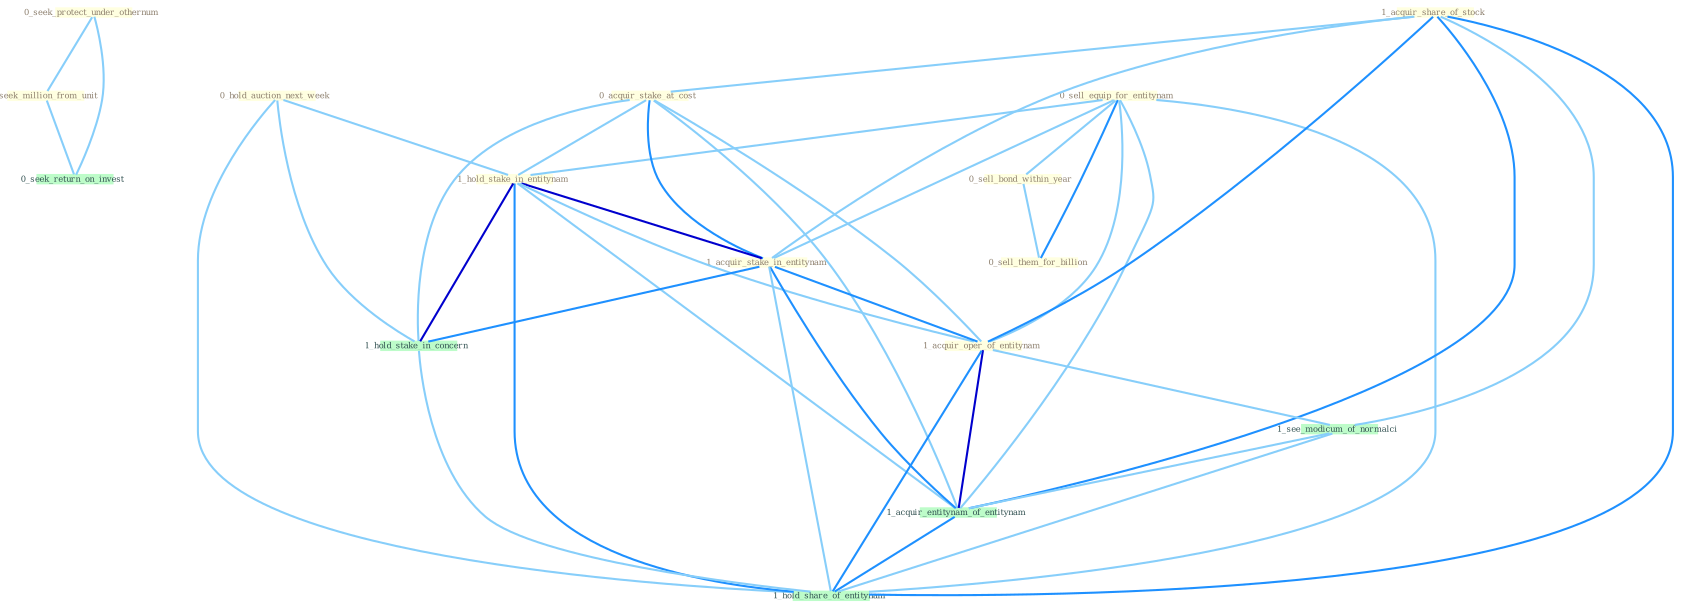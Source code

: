 Graph G{ 
    node
    [shape=polygon,style=filled,width=.5,height=.06,color="#BDFCC9",fixedsize=true,fontsize=4,
    fontcolor="#2f4f4f"];
    {node
    [color="#ffffe0", fontcolor="#8b7d6b"] "0_seek_protect_under_othernum " "0_sell_equip_for_entitynam " "1_acquir_share_of_stock " "0_hold_auction_next_week " "0_sell_bond_within_year " "0_acquir_stake_at_cost " "0_seek_million_from_unit " "1_hold_stake_in_entitynam " "1_acquir_stake_in_entitynam " "0_sell_them_for_billion " "1_acquir_oper_of_entitynam "}
{node [color="#fff0f5", fontcolor="#b22222"]}
edge [color="#B0E2FF"];

	"0_seek_protect_under_othernum " -- "0_seek_million_from_unit " [w="1", color="#87cefa" ];
	"0_seek_protect_under_othernum " -- "0_seek_return_on_invest " [w="1", color="#87cefa" ];
	"0_sell_equip_for_entitynam " -- "0_sell_bond_within_year " [w="1", color="#87cefa" ];
	"0_sell_equip_for_entitynam " -- "1_hold_stake_in_entitynam " [w="1", color="#87cefa" ];
	"0_sell_equip_for_entitynam " -- "1_acquir_stake_in_entitynam " [w="1", color="#87cefa" ];
	"0_sell_equip_for_entitynam " -- "0_sell_them_for_billion " [w="2", color="#1e90ff" , len=0.8];
	"0_sell_equip_for_entitynam " -- "1_acquir_oper_of_entitynam " [w="1", color="#87cefa" ];
	"0_sell_equip_for_entitynam " -- "1_acquir_entitynam_of_entitynam " [w="1", color="#87cefa" ];
	"0_sell_equip_for_entitynam " -- "1_hold_share_of_entitynam " [w="1", color="#87cefa" ];
	"1_acquir_share_of_stock " -- "0_acquir_stake_at_cost " [w="1", color="#87cefa" ];
	"1_acquir_share_of_stock " -- "1_acquir_stake_in_entitynam " [w="1", color="#87cefa" ];
	"1_acquir_share_of_stock " -- "1_acquir_oper_of_entitynam " [w="2", color="#1e90ff" , len=0.8];
	"1_acquir_share_of_stock " -- "1_see_modicum_of_normalci " [w="1", color="#87cefa" ];
	"1_acquir_share_of_stock " -- "1_acquir_entitynam_of_entitynam " [w="2", color="#1e90ff" , len=0.8];
	"1_acquir_share_of_stock " -- "1_hold_share_of_entitynam " [w="2", color="#1e90ff" , len=0.8];
	"0_hold_auction_next_week " -- "1_hold_stake_in_entitynam " [w="1", color="#87cefa" ];
	"0_hold_auction_next_week " -- "1_hold_stake_in_concern " [w="1", color="#87cefa" ];
	"0_hold_auction_next_week " -- "1_hold_share_of_entitynam " [w="1", color="#87cefa" ];
	"0_sell_bond_within_year " -- "0_sell_them_for_billion " [w="1", color="#87cefa" ];
	"0_acquir_stake_at_cost " -- "1_hold_stake_in_entitynam " [w="1", color="#87cefa" ];
	"0_acquir_stake_at_cost " -- "1_acquir_stake_in_entitynam " [w="2", color="#1e90ff" , len=0.8];
	"0_acquir_stake_at_cost " -- "1_acquir_oper_of_entitynam " [w="1", color="#87cefa" ];
	"0_acquir_stake_at_cost " -- "1_hold_stake_in_concern " [w="1", color="#87cefa" ];
	"0_acquir_stake_at_cost " -- "1_acquir_entitynam_of_entitynam " [w="1", color="#87cefa" ];
	"0_seek_million_from_unit " -- "0_seek_return_on_invest " [w="1", color="#87cefa" ];
	"1_hold_stake_in_entitynam " -- "1_acquir_stake_in_entitynam " [w="3", color="#0000cd" , len=0.6];
	"1_hold_stake_in_entitynam " -- "1_acquir_oper_of_entitynam " [w="1", color="#87cefa" ];
	"1_hold_stake_in_entitynam " -- "1_hold_stake_in_concern " [w="3", color="#0000cd" , len=0.6];
	"1_hold_stake_in_entitynam " -- "1_acquir_entitynam_of_entitynam " [w="1", color="#87cefa" ];
	"1_hold_stake_in_entitynam " -- "1_hold_share_of_entitynam " [w="2", color="#1e90ff" , len=0.8];
	"1_acquir_stake_in_entitynam " -- "1_acquir_oper_of_entitynam " [w="2", color="#1e90ff" , len=0.8];
	"1_acquir_stake_in_entitynam " -- "1_hold_stake_in_concern " [w="2", color="#1e90ff" , len=0.8];
	"1_acquir_stake_in_entitynam " -- "1_acquir_entitynam_of_entitynam " [w="2", color="#1e90ff" , len=0.8];
	"1_acquir_stake_in_entitynam " -- "1_hold_share_of_entitynam " [w="1", color="#87cefa" ];
	"1_acquir_oper_of_entitynam " -- "1_see_modicum_of_normalci " [w="1", color="#87cefa" ];
	"1_acquir_oper_of_entitynam " -- "1_acquir_entitynam_of_entitynam " [w="3", color="#0000cd" , len=0.6];
	"1_acquir_oper_of_entitynam " -- "1_hold_share_of_entitynam " [w="2", color="#1e90ff" , len=0.8];
	"1_hold_stake_in_concern " -- "1_hold_share_of_entitynam " [w="1", color="#87cefa" ];
	"1_see_modicum_of_normalci " -- "1_acquir_entitynam_of_entitynam " [w="1", color="#87cefa" ];
	"1_see_modicum_of_normalci " -- "1_hold_share_of_entitynam " [w="1", color="#87cefa" ];
	"1_acquir_entitynam_of_entitynam " -- "1_hold_share_of_entitynam " [w="2", color="#1e90ff" , len=0.8];
}